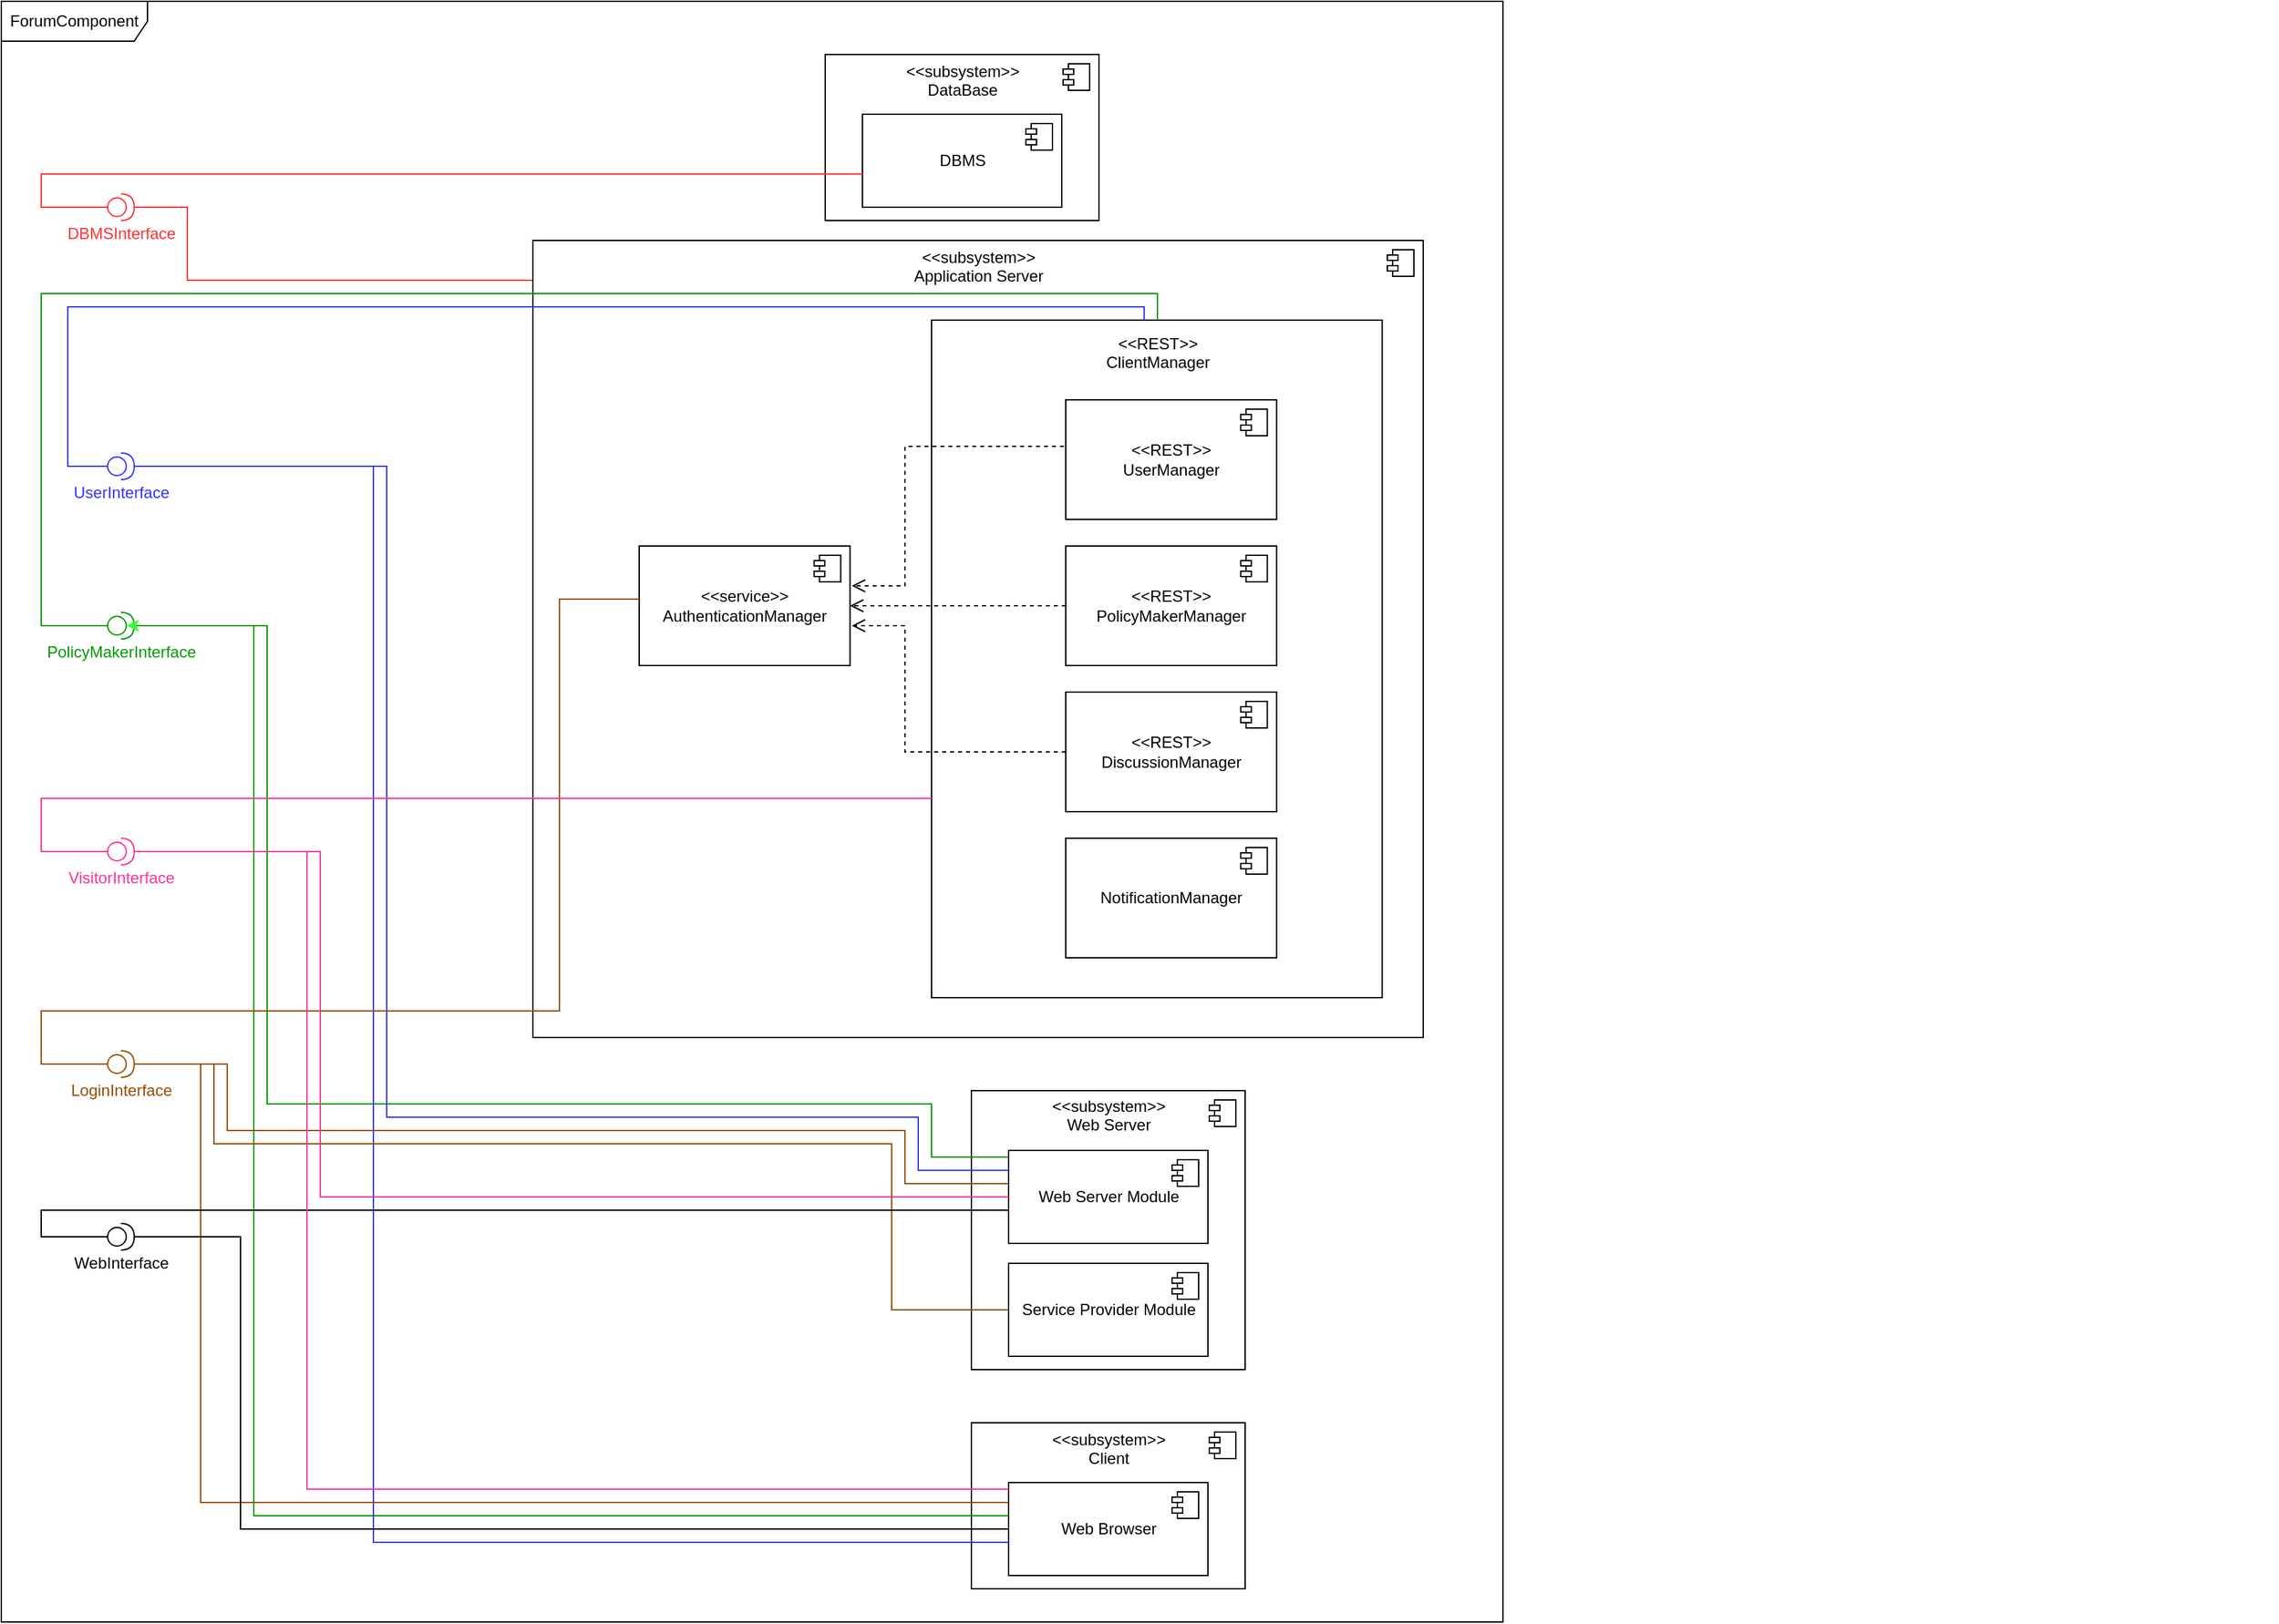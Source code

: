 <mxfile version="16.1.2" type="device" pages="2"><diagram id="n7J1HqllyMNtbrH2WwEy" name="ForumComponent"><mxGraphModel dx="1765" dy="865" grid="1" gridSize="10" guides="1" tooltips="1" connect="1" arrows="1" fold="1" page="1" pageScale="1" pageWidth="827" pageHeight="1169" math="0" shadow="0"><root><mxCell id="0"/><mxCell id="1" parent="0"/><mxCell id="y-_z0I4hw3SL3GFZ46ai-1" value="ForumComponent" style="shape=umlFrame;whiteSpace=wrap;html=1;width=110;height=30;" parent="1" vertex="1"><mxGeometry x="30" y="40" width="1130" height="1220" as="geometry"/></mxCell><mxCell id="TVRwEMfqCe3QFdq65Hbt-4" value="&lt;font color=&quot;#ff3333&quot;&gt;DBMSInterface&lt;/font&gt;" style="shape=providedRequiredInterface;html=1;verticalLabelPosition=bottom;sketch=0;strokeColor=#FF3333;" parent="1" vertex="1"><mxGeometry x="110" y="185" width="20" height="20" as="geometry"/></mxCell><mxCell id="TVRwEMfqCe3QFdq65Hbt-9" value="" style="group" parent="1" vertex="1" connectable="0"><mxGeometry x="650" y="80" width="206" height="125" as="geometry"/></mxCell><mxCell id="TVRwEMfqCe3QFdq65Hbt-5" value="&amp;lt;&amp;lt;subsystem&amp;gt;&amp;gt;&lt;br&gt;DataBase&lt;br&gt;&lt;br&gt;&lt;br&gt;&lt;br&gt;&lt;br&gt;&lt;br&gt;&lt;br&gt;" style="html=1;dropTarget=0;" parent="TVRwEMfqCe3QFdq65Hbt-9" vertex="1"><mxGeometry width="206" height="125" as="geometry"/></mxCell><mxCell id="TVRwEMfqCe3QFdq65Hbt-6" value="" style="shape=module;jettyWidth=8;jettyHeight=4;" parent="TVRwEMfqCe3QFdq65Hbt-5" vertex="1"><mxGeometry x="1" width="20" height="20" relative="1" as="geometry"><mxPoint x="-27" y="7" as="offset"/></mxGeometry></mxCell><mxCell id="TVRwEMfqCe3QFdq65Hbt-7" value="DBMS" style="html=1;dropTarget=0;" parent="TVRwEMfqCe3QFdq65Hbt-9" vertex="1"><mxGeometry x="28" y="45" width="150" height="70" as="geometry"/></mxCell><mxCell id="TVRwEMfqCe3QFdq65Hbt-8" value="" style="shape=module;jettyWidth=8;jettyHeight=4;" parent="TVRwEMfqCe3QFdq65Hbt-7" vertex="1"><mxGeometry x="1" width="20" height="20" relative="1" as="geometry"><mxPoint x="-27" y="7" as="offset"/></mxGeometry></mxCell><mxCell id="TVRwEMfqCe3QFdq65Hbt-10" value="&lt;font color=&quot;#3333ff&quot;&gt;UserInterface&lt;/font&gt;" style="shape=providedRequiredInterface;html=1;verticalLabelPosition=bottom;sketch=0;strokeColor=#3333FF;" parent="1" vertex="1"><mxGeometry x="110" y="380" width="20" height="20" as="geometry"/></mxCell><mxCell id="TVRwEMfqCe3QFdq65Hbt-11" value="&lt;font color=&quot;#009900&quot;&gt;PolicyMakerInterface&lt;/font&gt;" style="shape=providedRequiredInterface;html=1;verticalLabelPosition=bottom;sketch=0;strokeColor=#009900;" parent="1" vertex="1"><mxGeometry x="110" y="500" width="20" height="20" as="geometry"/></mxCell><mxCell id="TVRwEMfqCe3QFdq65Hbt-27" value="" style="group" parent="1" vertex="1" connectable="0"><mxGeometry x="760" y="1110" width="206" height="125" as="geometry"/></mxCell><mxCell id="TVRwEMfqCe3QFdq65Hbt-28" value="&amp;lt;&amp;lt;subsystem&amp;gt;&amp;gt;&lt;br&gt;Client&lt;br&gt;&lt;br&gt;&lt;br&gt;&lt;br&gt;&lt;br&gt;&lt;br&gt;&lt;br&gt;" style="html=1;dropTarget=0;" parent="TVRwEMfqCe3QFdq65Hbt-27" vertex="1"><mxGeometry width="206" height="125" as="geometry"/></mxCell><mxCell id="TVRwEMfqCe3QFdq65Hbt-29" value="" style="shape=module;jettyWidth=8;jettyHeight=4;" parent="TVRwEMfqCe3QFdq65Hbt-28" vertex="1"><mxGeometry x="1" width="20" height="20" relative="1" as="geometry"><mxPoint x="-27" y="7" as="offset"/></mxGeometry></mxCell><mxCell id="TVRwEMfqCe3QFdq65Hbt-30" value="Web Browser" style="html=1;dropTarget=0;" parent="TVRwEMfqCe3QFdq65Hbt-27" vertex="1"><mxGeometry x="28" y="45" width="150" height="70" as="geometry"/></mxCell><mxCell id="TVRwEMfqCe3QFdq65Hbt-31" value="" style="shape=module;jettyWidth=8;jettyHeight=4;" parent="TVRwEMfqCe3QFdq65Hbt-30" vertex="1"><mxGeometry x="1" width="20" height="20" relative="1" as="geometry"><mxPoint x="-27" y="7" as="offset"/></mxGeometry></mxCell><mxCell id="oSriMlxL2NVGAPyqtlw1-2" value="" style="group" parent="1" vertex="1" connectable="0"><mxGeometry x="760" y="860" width="206" height="210" as="geometry"/></mxCell><mxCell id="TVRwEMfqCe3QFdq65Hbt-21" value="&amp;lt;&amp;lt;subsystem&amp;gt;&amp;gt;&lt;br&gt;Web Server&lt;br&gt;&lt;br&gt;&lt;br&gt;&lt;br&gt;&lt;br&gt;&lt;br&gt;&lt;br&gt;&lt;br&gt;&lt;br&gt;&lt;br&gt;&lt;br&gt;&lt;br&gt;&lt;br&gt;" style="html=1;dropTarget=0;" parent="oSriMlxL2NVGAPyqtlw1-2" vertex="1"><mxGeometry width="206" height="210" as="geometry"/></mxCell><mxCell id="TVRwEMfqCe3QFdq65Hbt-22" value="" style="shape=module;jettyWidth=8;jettyHeight=4;" parent="TVRwEMfqCe3QFdq65Hbt-21" vertex="1"><mxGeometry x="1" width="20" height="20" relative="1" as="geometry"><mxPoint x="-27" y="7" as="offset"/></mxGeometry></mxCell><mxCell id="TVRwEMfqCe3QFdq65Hbt-23" value="Web Server Module" style="html=1;dropTarget=0;" parent="oSriMlxL2NVGAPyqtlw1-2" vertex="1"><mxGeometry x="28" y="45" width="150" height="70" as="geometry"/></mxCell><mxCell id="TVRwEMfqCe3QFdq65Hbt-24" value="" style="shape=module;jettyWidth=8;jettyHeight=4;" parent="TVRwEMfqCe3QFdq65Hbt-23" vertex="1"><mxGeometry x="1" width="20" height="20" relative="1" as="geometry"><mxPoint x="-27" y="7" as="offset"/></mxGeometry></mxCell><mxCell id="XHfIL3QEmj7B6I7YOVeC-13" value="Service Provider Module" style="html=1;dropTarget=0;" parent="oSriMlxL2NVGAPyqtlw1-2" vertex="1"><mxGeometry x="28" y="130" width="150" height="70" as="geometry"/></mxCell><mxCell id="XHfIL3QEmj7B6I7YOVeC-14" value="" style="shape=module;jettyWidth=8;jettyHeight=4;" parent="XHfIL3QEmj7B6I7YOVeC-13" vertex="1"><mxGeometry x="1" width="20" height="20" relative="1" as="geometry"><mxPoint x="-27" y="7" as="offset"/></mxGeometry></mxCell><mxCell id="oSriMlxL2NVGAPyqtlw1-15" value="" style="endArrow=none;html=1;edgeStyle=orthogonalEdgeStyle;rounded=0;exitX=0;exitY=0.5;exitDx=0;exitDy=0;exitPerimeter=0;strokeColor=#FF3333;" parent="1" source="TVRwEMfqCe3QFdq65Hbt-4" target="TVRwEMfqCe3QFdq65Hbt-7" edge="1"><mxGeometry relative="1" as="geometry"><mxPoint x="120" y="160" as="sourcePoint"/><mxPoint x="320" y="159.5" as="targetPoint"/><Array as="points"><mxPoint x="60" y="195"/><mxPoint x="60" y="170"/></Array></mxGeometry></mxCell><mxCell id="oSriMlxL2NVGAPyqtlw1-19" value="" style="endArrow=none;html=1;edgeStyle=orthogonalEdgeStyle;rounded=0;exitX=1;exitY=0.5;exitDx=0;exitDy=0;exitPerimeter=0;strokeColor=#FF3333;" parent="1" source="TVRwEMfqCe3QFdq65Hbt-4" target="TVRwEMfqCe3QFdq65Hbt-16" edge="1"><mxGeometry relative="1" as="geometry"><mxPoint x="120" y="200" as="sourcePoint"/><mxPoint x="798" y="180" as="targetPoint"/><Array as="points"><mxPoint x="170" y="195"/><mxPoint x="170" y="250"/></Array></mxGeometry></mxCell><mxCell id="oSriMlxL2NVGAPyqtlw1-12" value="" style="group" parent="1" vertex="1" connectable="0"><mxGeometry x="430" y="220" width="1312.685" height="611.5" as="geometry"/></mxCell><mxCell id="XHfIL3QEmj7B6I7YOVeC-20" value="" style="group" parent="oSriMlxL2NVGAPyqtlw1-12" vertex="1" connectable="0"><mxGeometry width="1312.685" height="611.5" as="geometry"/></mxCell><mxCell id="TVRwEMfqCe3QFdq65Hbt-16" value="&amp;lt;&amp;lt;subsystem&amp;gt;&amp;gt;&lt;br&gt;Application Server&lt;br&gt;&lt;br&gt;&lt;br&gt;&lt;br&gt;&lt;br&gt;&lt;br&gt;&lt;br&gt;&lt;br&gt;&lt;br&gt;&lt;br&gt;&lt;br&gt;&lt;br&gt;&lt;br&gt;&lt;br&gt;&lt;br&gt;&lt;br&gt;&lt;br&gt;&lt;br&gt;&lt;br&gt;&lt;br&gt;&lt;br&gt;&lt;br&gt;&lt;br&gt;&lt;br&gt;&lt;br&gt;&lt;br&gt;&lt;br&gt;&lt;br&gt;&lt;br&gt;&lt;br&gt;&lt;br&gt;&lt;br&gt;&lt;br&gt;&lt;br&gt;&lt;br&gt;&lt;br&gt;&lt;br&gt;&lt;br&gt;&lt;br&gt;&lt;br&gt;" style="html=1;dropTarget=0;" parent="XHfIL3QEmj7B6I7YOVeC-20" vertex="1"><mxGeometry width="670.0" height="600" as="geometry"/></mxCell><mxCell id="TVRwEMfqCe3QFdq65Hbt-17" value="" style="shape=module;jettyWidth=8;jettyHeight=4;" parent="TVRwEMfqCe3QFdq65Hbt-16" vertex="1"><mxGeometry x="1" width="20" height="20" relative="1" as="geometry"><mxPoint x="-27" y="7" as="offset"/></mxGeometry></mxCell><mxCell id="XHfIL3QEmj7B6I7YOVeC-1" value="&amp;lt;&amp;lt;REST&amp;gt;&amp;gt;&lt;br&gt;ClientManager&lt;br&gt;&lt;br&gt;&lt;br&gt;&lt;br&gt;&lt;br&gt;&lt;br&gt;&lt;br&gt;&lt;br&gt;&lt;br&gt;&lt;br&gt;&lt;br&gt;&lt;br&gt;&lt;br&gt;&lt;br&gt;&lt;br&gt;&lt;br&gt;&lt;br&gt;&lt;br&gt;&lt;br&gt;&lt;br&gt;&lt;br&gt;&lt;br&gt;&lt;br&gt;&lt;br&gt;&lt;br&gt;&lt;br&gt;&lt;br&gt;&lt;br&gt;&lt;br&gt;&lt;br&gt;&lt;br&gt;&lt;br&gt;&lt;br&gt;" style="html=1;dropTarget=0;container=0;" parent="XHfIL3QEmj7B6I7YOVeC-20" vertex="1"><mxGeometry x="300" y="60" width="339.14" height="510" as="geometry"/></mxCell><mxCell id="oSriMlxL2NVGAPyqtlw1-8" value="" style="html=1;verticalAlign=bottom;endArrow=open;dashed=1;endSize=8;rounded=0;exitX=0;exitY=0.5;exitDx=0;exitDy=0;" parent="XHfIL3QEmj7B6I7YOVeC-20" source="XHfIL3QEmj7B6I7YOVeC-5" target="oSriMlxL2NVGAPyqtlw1-82" edge="1"><mxGeometry relative="1" as="geometry"><mxPoint x="440" y="270" as="sourcePoint"/><mxPoint x="238.681" y="275" as="targetPoint"/></mxGeometry></mxCell><mxCell id="oSriMlxL2NVGAPyqtlw1-9" value="" style="html=1;verticalAlign=bottom;endArrow=open;dashed=1;endSize=8;rounded=0;" parent="XHfIL3QEmj7B6I7YOVeC-20" source="oSriMlxL2NVGAPyqtlw1-80" edge="1"><mxGeometry relative="1" as="geometry"><mxPoint x="401.001" y="385" as="sourcePoint"/><mxPoint x="240" y="290" as="targetPoint"/><Array as="points"><mxPoint x="280" y="385"/><mxPoint x="280" y="290"/><mxPoint x="260" y="290"/></Array></mxGeometry></mxCell><mxCell id="oSriMlxL2NVGAPyqtlw1-10" value="" style="html=1;verticalAlign=bottom;endArrow=open;dashed=1;endSize=8;rounded=0;" parent="XHfIL3QEmj7B6I7YOVeC-20" edge="1"><mxGeometry relative="1" as="geometry"><mxPoint x="441.671" y="155" as="sourcePoint"/><mxPoint x="240" y="260" as="targetPoint"/><Array as="points"><mxPoint x="280" y="155"/><mxPoint x="280" y="260"/></Array></mxGeometry></mxCell><mxCell id="XHfIL3QEmj7B6I7YOVeC-7" value="&amp;lt;&amp;lt;REST&amp;gt;&amp;gt;&lt;br&gt;UserManager" style="html=1;dropTarget=0;" parent="XHfIL3QEmj7B6I7YOVeC-20" vertex="1"><mxGeometry x="401.001" y="120" width="158.684" height="90" as="geometry"/></mxCell><mxCell id="XHfIL3QEmj7B6I7YOVeC-8" value="" style="shape=module;jettyWidth=8;jettyHeight=4;" parent="XHfIL3QEmj7B6I7YOVeC-7" vertex="1"><mxGeometry x="1" width="20" height="20" relative="1" as="geometry"><mxPoint x="-27" y="7" as="offset"/></mxGeometry></mxCell><mxCell id="XHfIL3QEmj7B6I7YOVeC-5" value="&amp;lt;&amp;lt;REST&amp;gt;&amp;gt;&lt;br&gt;PolicyMakerManager" style="html=1;dropTarget=0;" parent="XHfIL3QEmj7B6I7YOVeC-20" vertex="1"><mxGeometry x="401.001" y="230" width="158.684" height="90" as="geometry"/></mxCell><mxCell id="XHfIL3QEmj7B6I7YOVeC-6" value="" style="shape=module;jettyWidth=8;jettyHeight=4;" parent="XHfIL3QEmj7B6I7YOVeC-5" vertex="1"><mxGeometry x="1" width="20" height="20" relative="1" as="geometry"><mxPoint x="-27" y="7" as="offset"/></mxGeometry></mxCell><mxCell id="XHfIL3QEmj7B6I7YOVeC-11" value="NotificationManager" style="html=1;dropTarget=0;" parent="XHfIL3QEmj7B6I7YOVeC-20" vertex="1"><mxGeometry x="400.999" y="450.0" width="158.684" height="90" as="geometry"/></mxCell><mxCell id="XHfIL3QEmj7B6I7YOVeC-12" value="" style="shape=module;jettyWidth=8;jettyHeight=4;" parent="XHfIL3QEmj7B6I7YOVeC-11" vertex="1"><mxGeometry x="1" width="20" height="20" relative="1" as="geometry"><mxPoint x="-27" y="7" as="offset"/></mxGeometry></mxCell><mxCell id="oSriMlxL2NVGAPyqtlw1-80" value="&amp;lt;&amp;lt;REST&amp;gt;&amp;gt;&lt;br&gt;DiscussionManager" style="html=1;dropTarget=0;" parent="XHfIL3QEmj7B6I7YOVeC-20" vertex="1"><mxGeometry x="401.001" y="340" width="158.684" height="90" as="geometry"/></mxCell><mxCell id="oSriMlxL2NVGAPyqtlw1-81" value="" style="shape=module;jettyWidth=8;jettyHeight=4;" parent="oSriMlxL2NVGAPyqtlw1-80" vertex="1"><mxGeometry x="1" width="20" height="20" relative="1" as="geometry"><mxPoint x="-27" y="7" as="offset"/></mxGeometry></mxCell><mxCell id="oSriMlxL2NVGAPyqtlw1-82" value="&amp;lt;&amp;lt;service&amp;gt;&amp;gt;&lt;br&gt;AuthenticationManager" style="html=1;dropTarget=0;" parent="XHfIL3QEmj7B6I7YOVeC-20" vertex="1"><mxGeometry x="79.999" y="230" width="158.684" height="90" as="geometry"/></mxCell><mxCell id="oSriMlxL2NVGAPyqtlw1-83" value="" style="shape=module;jettyWidth=8;jettyHeight=4;" parent="oSriMlxL2NVGAPyqtlw1-82" vertex="1"><mxGeometry x="1" width="20" height="20" relative="1" as="geometry"><mxPoint x="-27" y="7" as="offset"/></mxGeometry></mxCell><mxCell id="oSriMlxL2NVGAPyqtlw1-87" value="" style="endArrow=none;html=1;edgeStyle=orthogonalEdgeStyle;rounded=0;exitX=0;exitY=0.5;exitDx=0;exitDy=0;exitPerimeter=0;strokeColor=#3333FF;" parent="1" source="TVRwEMfqCe3QFdq65Hbt-10" target="XHfIL3QEmj7B6I7YOVeC-1" edge="1"><mxGeometry relative="1" as="geometry"><mxPoint x="140" y="200" as="sourcePoint"/><mxPoint x="770" y="260" as="targetPoint"/><Array as="points"><mxPoint x="80" y="390"/><mxPoint x="80" y="270"/><mxPoint x="890" y="270"/></Array></mxGeometry></mxCell><mxCell id="oSriMlxL2NVGAPyqtlw1-88" value="" style="endArrow=none;html=1;edgeStyle=orthogonalEdgeStyle;rounded=0;exitX=0;exitY=0.5;exitDx=0;exitDy=0;exitPerimeter=0;strokeColor=#009900;" parent="1" source="TVRwEMfqCe3QFdq65Hbt-11" target="XHfIL3QEmj7B6I7YOVeC-1" edge="1"><mxGeometry relative="1" as="geometry"><mxPoint x="150" y="210" as="sourcePoint"/><mxPoint x="780" y="270" as="targetPoint"/><Array as="points"><mxPoint x="60" y="510"/><mxPoint x="60" y="260"/><mxPoint x="900" y="260"/></Array></mxGeometry></mxCell><mxCell id="oSriMlxL2NVGAPyqtlw1-89" value="" style="endArrow=none;html=1;edgeStyle=orthogonalEdgeStyle;rounded=0;exitX=1;exitY=0.5;exitDx=0;exitDy=0;exitPerimeter=0;strokeColor=#009900;" parent="1" source="TVRwEMfqCe3QFdq65Hbt-11" target="TVRwEMfqCe3QFdq65Hbt-30" edge="1"><mxGeometry relative="1" as="geometry"><mxPoint x="120" y="410" as="sourcePoint"/><mxPoint x="1230.074" y="300" as="targetPoint"/><Array as="points"><mxPoint x="220" y="510"/><mxPoint x="220" y="1180"/></Array></mxGeometry></mxCell><mxCell id="oSriMlxL2NVGAPyqtlw1-90" value="" style="endArrow=none;html=1;edgeStyle=orthogonalEdgeStyle;rounded=0;exitX=1;exitY=0.5;exitDx=0;exitDy=0;exitPerimeter=0;strokeColor=#009900;" parent="1" source="TVRwEMfqCe3QFdq65Hbt-11" edge="1" target="TVRwEMfqCe3QFdq65Hbt-23"><mxGeometry relative="1" as="geometry"><mxPoint x="130" y="420" as="sourcePoint"/><mxPoint x="788" y="910" as="targetPoint"/><Array as="points"><mxPoint x="230" y="510"/><mxPoint x="230" y="870"/><mxPoint x="730" y="870"/><mxPoint x="730" y="910"/></Array></mxGeometry></mxCell><mxCell id="oSriMlxL2NVGAPyqtlw1-92" value="&lt;font color=&quot;#994c00&quot;&gt;LoginInterface&lt;/font&gt;" style="shape=providedRequiredInterface;html=1;verticalLabelPosition=bottom;sketch=0;strokeColor=#994C00;" parent="1" vertex="1"><mxGeometry x="110" y="830" width="20" height="20" as="geometry"/></mxCell><mxCell id="oSriMlxL2NVGAPyqtlw1-93" value="WebInterface" style="shape=providedRequiredInterface;html=1;verticalLabelPosition=bottom;sketch=0;" parent="1" vertex="1"><mxGeometry x="110" y="960" width="20" height="20" as="geometry"/></mxCell><mxCell id="oSriMlxL2NVGAPyqtlw1-94" value="" style="endArrow=none;html=1;edgeStyle=orthogonalEdgeStyle;rounded=0;strokeColor=#3333FF;" parent="1" edge="1" target="TVRwEMfqCe3QFdq65Hbt-23"><mxGeometry relative="1" as="geometry"><mxPoint x="130" y="390" as="sourcePoint"/><mxPoint x="788" y="920" as="targetPoint"/><Array as="points"><mxPoint x="320" y="390"/><mxPoint x="320" y="880"/><mxPoint x="720" y="880"/><mxPoint x="720" y="920"/></Array></mxGeometry></mxCell><mxCell id="oSriMlxL2NVGAPyqtlw1-95" value="" style="endArrow=none;html=1;edgeStyle=orthogonalEdgeStyle;rounded=0;exitX=1;exitY=0.5;exitDx=0;exitDy=0;exitPerimeter=0;strokeColor=#3333FF;" parent="1" source="TVRwEMfqCe3QFdq65Hbt-10" edge="1" target="TVRwEMfqCe3QFdq65Hbt-30"><mxGeometry relative="1" as="geometry"><mxPoint x="150" y="530" as="sourcePoint"/><mxPoint x="788" y="1180" as="targetPoint"/><Array as="points"><mxPoint x="310" y="390"/><mxPoint x="310" y="1200"/></Array></mxGeometry></mxCell><mxCell id="oSriMlxL2NVGAPyqtlw1-96" value="" style="endArrow=none;html=1;edgeStyle=orthogonalEdgeStyle;rounded=0;exitX=0;exitY=0.5;exitDx=0;exitDy=0;exitPerimeter=0;strokeColor=#994C00;" parent="1" source="oSriMlxL2NVGAPyqtlw1-92" target="oSriMlxL2NVGAPyqtlw1-82" edge="1"><mxGeometry relative="1" as="geometry"><mxPoint x="140" y="400" as="sourcePoint"/><mxPoint x="798.0" y="1200" as="targetPoint"/><Array as="points"><mxPoint x="60" y="840"/><mxPoint x="60" y="800"/><mxPoint x="450" y="800"/><mxPoint x="450" y="490"/></Array></mxGeometry></mxCell><mxCell id="oSriMlxL2NVGAPyqtlw1-97" value="" style="endArrow=none;html=1;edgeStyle=orthogonalEdgeStyle;rounded=0;exitX=1;exitY=0.5;exitDx=0;exitDy=0;exitPerimeter=0;strokeColor=#994C00;" parent="1" source="oSriMlxL2NVGAPyqtlw1-92" target="XHfIL3QEmj7B6I7YOVeC-13" edge="1"><mxGeometry relative="1" as="geometry"><mxPoint x="120" y="850" as="sourcePoint"/><mxPoint x="849.999" y="515" as="targetPoint"/><Array as="points"><mxPoint x="190" y="840"/><mxPoint x="190" y="900"/><mxPoint x="700" y="900"/><mxPoint x="700" y="1025"/></Array></mxGeometry></mxCell><mxCell id="oSriMlxL2NVGAPyqtlw1-98" value="" style="endArrow=none;html=1;edgeStyle=orthogonalEdgeStyle;rounded=0;exitX=1;exitY=0.5;exitDx=0;exitDy=0;exitPerimeter=0;strokeColor=#994C00;" parent="1" source="oSriMlxL2NVGAPyqtlw1-92" target="TVRwEMfqCe3QFdq65Hbt-30" edge="1"><mxGeometry relative="1" as="geometry"><mxPoint x="140" y="850" as="sourcePoint"/><mxPoint x="790" y="1190" as="targetPoint"/><Array as="points"><mxPoint x="180" y="840"/><mxPoint x="180" y="1170"/></Array></mxGeometry></mxCell><mxCell id="oSriMlxL2NVGAPyqtlw1-99" value="" style="endArrow=none;html=1;edgeStyle=orthogonalEdgeStyle;rounded=0;exitX=1;exitY=0.5;exitDx=0;exitDy=0;exitPerimeter=0;strokeColor=#994C00;" parent="1" source="oSriMlxL2NVGAPyqtlw1-92" edge="1" target="TVRwEMfqCe3QFdq65Hbt-23"><mxGeometry relative="1" as="geometry"><mxPoint x="150" y="860" as="sourcePoint"/><mxPoint x="788" y="930" as="targetPoint"/><Array as="points"><mxPoint x="200" y="840"/><mxPoint x="200" y="890"/><mxPoint x="710" y="890"/><mxPoint x="710" y="930"/></Array></mxGeometry></mxCell><mxCell id="oSriMlxL2NVGAPyqtlw1-100" value="" style="endArrow=none;html=1;edgeStyle=orthogonalEdgeStyle;rounded=0;exitX=0;exitY=0.5;exitDx=0;exitDy=0;exitPerimeter=0;" parent="1" source="oSriMlxL2NVGAPyqtlw1-93" target="TVRwEMfqCe3QFdq65Hbt-23" edge="1"><mxGeometry relative="1" as="geometry"><mxPoint x="160" y="870" as="sourcePoint"/><mxPoint x="818.0" y="1055" as="targetPoint"/><Array as="points"><mxPoint x="60" y="970"/><mxPoint x="60" y="950"/></Array></mxGeometry></mxCell><mxCell id="oSriMlxL2NVGAPyqtlw1-101" value="" style="endArrow=none;html=1;edgeStyle=orthogonalEdgeStyle;rounded=0;exitX=1;exitY=0.5;exitDx=0;exitDy=0;exitPerimeter=0;" parent="1" source="oSriMlxL2NVGAPyqtlw1-93" edge="1" target="TVRwEMfqCe3QFdq65Hbt-30"><mxGeometry relative="1" as="geometry"><mxPoint x="170" y="880" as="sourcePoint"/><mxPoint x="788" y="1170" as="targetPoint"/><Array as="points"><mxPoint x="210" y="970"/><mxPoint x="210" y="1190"/></Array></mxGeometry></mxCell><mxCell id="-teFv9RVSXLoT_O4Qn-v-1" style="edgeStyle=orthogonalEdgeStyle;rounded=0;orthogonalLoop=1;jettySize=auto;html=1;exitX=1;exitY=0.5;exitDx=0;exitDy=0;exitPerimeter=0;entryX=0.726;entryY=0.495;entryDx=0;entryDy=0;entryPerimeter=0;fontColor=#009900;strokeColor=#33FF33;" parent="1" source="TVRwEMfqCe3QFdq65Hbt-11" target="TVRwEMfqCe3QFdq65Hbt-11" edge="1"><mxGeometry relative="1" as="geometry"/></mxCell><mxCell id="yArb9xot6nc2p3sNUClB-2" style="edgeStyle=orthogonalEdgeStyle;rounded=0;orthogonalLoop=1;jettySize=auto;html=1;exitX=0;exitY=0.5;exitDx=0;exitDy=0;exitPerimeter=0;fontColor=#994C00;strokeColor=#FF3399;endArrow=none;endFill=0;" edge="1" parent="1" source="yArb9xot6nc2p3sNUClB-1" target="XHfIL3QEmj7B6I7YOVeC-1"><mxGeometry relative="1" as="geometry"><Array as="points"><mxPoint x="60" y="680"/><mxPoint x="60" y="640"/></Array></mxGeometry></mxCell><mxCell id="yArb9xot6nc2p3sNUClB-4" style="edgeStyle=orthogonalEdgeStyle;rounded=0;orthogonalLoop=1;jettySize=auto;html=1;exitX=1;exitY=0.5;exitDx=0;exitDy=0;exitPerimeter=0;fontColor=#994C00;endArrow=none;endFill=0;strokeColor=#FF3399;" edge="1" parent="1" source="yArb9xot6nc2p3sNUClB-1" target="TVRwEMfqCe3QFdq65Hbt-30"><mxGeometry relative="1" as="geometry"><Array as="points"><mxPoint x="260" y="680"/><mxPoint x="260" y="1160"/></Array></mxGeometry></mxCell><mxCell id="yArb9xot6nc2p3sNUClB-5" style="edgeStyle=orthogonalEdgeStyle;rounded=0;orthogonalLoop=1;jettySize=auto;html=1;exitX=1;exitY=0.5;exitDx=0;exitDy=0;exitPerimeter=0;fontColor=#994C00;endArrow=none;endFill=0;strokeColor=#FF3399;" edge="1" parent="1" source="yArb9xot6nc2p3sNUClB-1" target="TVRwEMfqCe3QFdq65Hbt-23"><mxGeometry relative="1" as="geometry"><Array as="points"><mxPoint x="270" y="680"/><mxPoint x="270" y="940"/></Array></mxGeometry></mxCell><mxCell id="yArb9xot6nc2p3sNUClB-1" value="&lt;font color=&quot;#ff3399&quot;&gt;VisitorInterface&lt;/font&gt;" style="shape=providedRequiredInterface;html=1;verticalLabelPosition=bottom;sketch=0;strokeColor=#FF3399;" vertex="1" parent="1"><mxGeometry x="110" y="670" width="20" height="20" as="geometry"/></mxCell></root></mxGraphModel></diagram><diagram id="5bnEqsixBHA473nJDIq4" name="DataComponent"><mxGraphModel dx="1765" dy="865" grid="1" gridSize="10" guides="1" tooltips="1" connect="1" arrows="1" fold="1" page="1" pageScale="1" pageWidth="827" pageHeight="1169" math="0" shadow="0"><root><mxCell id="hoEK-J2n7lTSePWQgFgl-0"/><mxCell id="hoEK-J2n7lTSePWQgFgl-1" parent="hoEK-J2n7lTSePWQgFgl-0"/><mxCell id="r_wJelj2_mtiWH0fpC8L-1" value="DataComponent" style="shape=umlFrame;whiteSpace=wrap;html=1;width=110;height=30;" parent="hoEK-J2n7lTSePWQgFgl-1" vertex="1"><mxGeometry x="40" y="40" width="1180" height="1050" as="geometry"/></mxCell><mxCell id="r_wJelj2_mtiWH0fpC8L-18" value="" style="group" parent="hoEK-J2n7lTSePWQgFgl-1" vertex="1" connectable="0"><mxGeometry x="760" y="930" width="206" height="125" as="geometry"/></mxCell><mxCell id="r_wJelj2_mtiWH0fpC8L-19" value="&amp;lt;&amp;lt;subsystem&amp;gt;&amp;gt;&lt;br&gt;Client&lt;br&gt;&lt;br&gt;&lt;br&gt;&lt;br&gt;&lt;br&gt;&lt;br&gt;&lt;br&gt;" style="html=1;dropTarget=0;" parent="r_wJelj2_mtiWH0fpC8L-18" vertex="1"><mxGeometry width="206" height="125" as="geometry"/></mxCell><mxCell id="r_wJelj2_mtiWH0fpC8L-20" value="" style="shape=module;jettyWidth=8;jettyHeight=4;" parent="r_wJelj2_mtiWH0fpC8L-19" vertex="1"><mxGeometry x="1" width="20" height="20" relative="1" as="geometry"><mxPoint x="-27" y="7" as="offset"/></mxGeometry></mxCell><mxCell id="r_wJelj2_mtiWH0fpC8L-21" value="Web Browser" style="html=1;dropTarget=0;" parent="r_wJelj2_mtiWH0fpC8L-18" vertex="1"><mxGeometry x="28" y="45" width="150" height="70" as="geometry"/></mxCell><mxCell id="r_wJelj2_mtiWH0fpC8L-22" value="" style="shape=module;jettyWidth=8;jettyHeight=4;" parent="r_wJelj2_mtiWH0fpC8L-21" vertex="1"><mxGeometry x="1" width="20" height="20" relative="1" as="geometry"><mxPoint x="-27" y="7" as="offset"/></mxGeometry></mxCell><mxCell id="r_wJelj2_mtiWH0fpC8L-11" value="&amp;lt;&amp;lt;subsystem&amp;gt;&amp;gt;&lt;br&gt;Application Server&lt;br&gt;&lt;br&gt;&lt;br&gt;&lt;br&gt;&lt;br&gt;&lt;br&gt;&lt;br&gt;&lt;br&gt;&lt;br&gt;&lt;br&gt;&lt;br&gt;&lt;br&gt;&lt;br&gt;&lt;br&gt;&lt;br&gt;&lt;br&gt;&lt;br&gt;&lt;br&gt;&lt;br&gt;&lt;br&gt;&lt;br&gt;&lt;br&gt;&lt;br&gt;&lt;br&gt;" style="html=1;dropTarget=0;" parent="hoEK-J2n7lTSePWQgFgl-1" vertex="1"><mxGeometry x="670" y="220" width="500" height="390" as="geometry"/></mxCell><mxCell id="r_wJelj2_mtiWH0fpC8L-12" value="" style="shape=module;jettyWidth=8;jettyHeight=4;" parent="r_wJelj2_mtiWH0fpC8L-11" vertex="1"><mxGeometry x="1" width="20" height="20" relative="1" as="geometry"><mxPoint x="-27" y="7" as="offset"/></mxGeometry></mxCell><mxCell id="2fmRF9SvAnSTutmi7Tzm-1" value="&amp;lt;&amp;lt;REST&amp;gt;&amp;gt;&lt;br&gt;ClientManager&lt;br&gt;&lt;br&gt;&lt;br&gt;&lt;br&gt;&lt;br&gt;&lt;br&gt;&lt;br&gt;&lt;br&gt;&lt;br&gt;&lt;br&gt;&lt;br&gt;&lt;br&gt;&lt;br&gt;&lt;br&gt;&lt;br&gt;&lt;br&gt;&lt;br&gt;&lt;br&gt;&lt;br&gt;&lt;br&gt;&lt;br&gt;" style="html=1;dropTarget=0;" parent="hoEK-J2n7lTSePWQgFgl-1" vertex="1"><mxGeometry x="960" y="260" width="200" height="320" as="geometry"/></mxCell><mxCell id="2fmRF9SvAnSTutmi7Tzm-2" value="" style="shape=module;jettyWidth=8;jettyHeight=4;" parent="2fmRF9SvAnSTutmi7Tzm-1" vertex="1"><mxGeometry x="1" width="20" height="20" relative="1" as="geometry"><mxPoint x="-27" y="7" as="offset"/></mxGeometry></mxCell><mxCell id="7PRA0NnjW8LskuAm9m6I-2" value="" style="group" parent="hoEK-J2n7lTSePWQgFgl-1" vertex="1" connectable="0"><mxGeometry x="760" y="700" width="206" height="200" as="geometry"/></mxCell><mxCell id="r_wJelj2_mtiWH0fpC8L-14" value="&amp;lt;&amp;lt;subsystem&amp;gt;&amp;gt;&lt;br&gt;Web Server&lt;br&gt;&lt;br&gt;&lt;br&gt;&lt;br&gt;&lt;br&gt;&lt;br&gt;&lt;br&gt;&lt;br&gt;&lt;br&gt;&lt;br&gt;&lt;br&gt;&lt;br&gt;" style="html=1;dropTarget=0;" parent="7PRA0NnjW8LskuAm9m6I-2" vertex="1"><mxGeometry width="206" height="200" as="geometry"/></mxCell><mxCell id="r_wJelj2_mtiWH0fpC8L-15" value="" style="shape=module;jettyWidth=8;jettyHeight=4;" parent="r_wJelj2_mtiWH0fpC8L-14" vertex="1"><mxGeometry x="1" width="20" height="20" relative="1" as="geometry"><mxPoint x="-27" y="7" as="offset"/></mxGeometry></mxCell><mxCell id="r_wJelj2_mtiWH0fpC8L-16" value="Web Server &lt;br&gt;Module" style="html=1;dropTarget=0;" parent="7PRA0NnjW8LskuAm9m6I-2" vertex="1"><mxGeometry x="28" y="45" width="150" height="55" as="geometry"/></mxCell><mxCell id="r_wJelj2_mtiWH0fpC8L-17" value="" style="shape=module;jettyWidth=8;jettyHeight=4;" parent="r_wJelj2_mtiWH0fpC8L-16" vertex="1"><mxGeometry x="1" width="20" height="20" relative="1" as="geometry"><mxPoint x="-27" y="7" as="offset"/></mxGeometry></mxCell><mxCell id="7PRA0NnjW8LskuAm9m6I-0" value="Service Provider &lt;br&gt;Module" style="html=1;dropTarget=0;" parent="7PRA0NnjW8LskuAm9m6I-2" vertex="1"><mxGeometry x="28" y="120" width="150" height="60" as="geometry"/></mxCell><mxCell id="7PRA0NnjW8LskuAm9m6I-1" value="" style="shape=module;jettyWidth=8;jettyHeight=4;" parent="7PRA0NnjW8LskuAm9m6I-0" vertex="1"><mxGeometry x="1" width="20" height="20" relative="1" as="geometry"><mxPoint x="-27" y="7" as="offset"/></mxGeometry></mxCell><mxCell id="k_VYi8x9EWsbZcRCSiwK-13" style="edgeStyle=orthogonalEdgeStyle;rounded=0;orthogonalLoop=1;jettySize=auto;html=1;exitX=1;exitY=0.5;exitDx=0;exitDy=0;exitPerimeter=0;endArrow=none;endFill=0;strokeColor=#FF3333;" parent="hoEK-J2n7lTSePWQgFgl-1" source="r_wJelj2_mtiWH0fpC8L-2" target="r_wJelj2_mtiWH0fpC8L-11" edge="1"><mxGeometry relative="1" as="geometry"><Array as="points"><mxPoint x="200" y="160"/><mxPoint x="200" y="250"/></Array></mxGeometry></mxCell><mxCell id="r_wJelj2_mtiWH0fpC8L-2" value="&lt;font color=&quot;#ff3333&quot;&gt;DBMSInterface&lt;/font&gt;" style="shape=providedRequiredInterface;html=1;verticalLabelPosition=bottom;sketch=0;strokeColor=#FF3333;" parent="hoEK-J2n7lTSePWQgFgl-1" vertex="1"><mxGeometry x="110" y="150" width="20" height="20" as="geometry"/></mxCell><mxCell id="r_wJelj2_mtiWH0fpC8L-3" value="" style="group" parent="hoEK-J2n7lTSePWQgFgl-1" vertex="1" connectable="0"><mxGeometry x="460" y="80" width="206" height="125" as="geometry"/></mxCell><mxCell id="r_wJelj2_mtiWH0fpC8L-4" value="&amp;lt;&amp;lt;subsystem&amp;gt;&amp;gt;&lt;br&gt;DataBase&lt;br&gt;&lt;br&gt;&lt;br&gt;&lt;br&gt;&lt;br&gt;&lt;br&gt;&lt;br&gt;" style="html=1;dropTarget=0;" parent="r_wJelj2_mtiWH0fpC8L-3" vertex="1"><mxGeometry width="206" height="125" as="geometry"/></mxCell><mxCell id="r_wJelj2_mtiWH0fpC8L-5" value="" style="shape=module;jettyWidth=8;jettyHeight=4;" parent="r_wJelj2_mtiWH0fpC8L-4" vertex="1"><mxGeometry x="1" width="20" height="20" relative="1" as="geometry"><mxPoint x="-27" y="7" as="offset"/></mxGeometry></mxCell><mxCell id="r_wJelj2_mtiWH0fpC8L-6" value="DBMS" style="html=1;dropTarget=0;" parent="r_wJelj2_mtiWH0fpC8L-3" vertex="1"><mxGeometry x="28" y="45" width="150" height="70" as="geometry"/></mxCell><mxCell id="r_wJelj2_mtiWH0fpC8L-7" value="" style="shape=module;jettyWidth=8;jettyHeight=4;" parent="r_wJelj2_mtiWH0fpC8L-6" vertex="1"><mxGeometry x="1" width="20" height="20" relative="1" as="geometry"><mxPoint x="-27" y="7" as="offset"/></mxGeometry></mxCell><mxCell id="FObTcRUKb_tLn9jqNNxM-7" style="edgeStyle=orthogonalEdgeStyle;rounded=0;orthogonalLoop=1;jettySize=auto;html=1;exitX=0;exitY=0.5;exitDx=0;exitDy=0;exitPerimeter=0;endArrow=none;endFill=0;strokeColor=#3333FF;" parent="hoEK-J2n7lTSePWQgFgl-1" source="r_wJelj2_mtiWH0fpC8L-8" target="2fmRF9SvAnSTutmi7Tzm-1" edge="1"><mxGeometry relative="1" as="geometry"><Array as="points"><mxPoint x="50" y="550"/><mxPoint x="50" y="290"/></Array></mxGeometry></mxCell><mxCell id="ZyVrMtAC2zD7aWmPcBhn-2" style="edgeStyle=orthogonalEdgeStyle;rounded=0;orthogonalLoop=1;jettySize=auto;html=1;exitX=1;exitY=0.5;exitDx=0;exitDy=0;exitPerimeter=0;endArrow=none;endFill=0;strokeColor=#3333FF;" parent="hoEK-J2n7lTSePWQgFgl-1" source="r_wJelj2_mtiWH0fpC8L-8" edge="1"><mxGeometry relative="1" as="geometry"><mxPoint x="788" y="750" as="targetPoint"/><Array as="points"><mxPoint x="260" y="550"/><mxPoint x="260" y="750"/></Array></mxGeometry></mxCell><mxCell id="ZyVrMtAC2zD7aWmPcBhn-3" style="edgeStyle=orthogonalEdgeStyle;rounded=0;orthogonalLoop=1;jettySize=auto;html=1;exitX=1;exitY=0.5;exitDx=0;exitDy=0;exitPerimeter=0;entryX=0;entryY=0;entryDx=0;entryDy=0;endArrow=none;endFill=0;strokeColor=#3333FF;" parent="hoEK-J2n7lTSePWQgFgl-1" source="r_wJelj2_mtiWH0fpC8L-8" target="r_wJelj2_mtiWH0fpC8L-21" edge="1"><mxGeometry relative="1" as="geometry"><Array as="points"><mxPoint x="260" y="550"/><mxPoint x="260" y="980"/><mxPoint x="788" y="980"/></Array></mxGeometry></mxCell><mxCell id="r_wJelj2_mtiWH0fpC8L-8" value="&lt;font color=&quot;#3333ff&quot;&gt;AdministratorInterface&lt;/font&gt;" style="shape=providedRequiredInterface;html=1;verticalLabelPosition=bottom;sketch=0;strokeColor=#3333FF;" parent="hoEK-J2n7lTSePWQgFgl-1" vertex="1"><mxGeometry x="110" y="540" width="20" height="20" as="geometry"/></mxCell><mxCell id="FObTcRUKb_tLn9jqNNxM-9" style="edgeStyle=orthogonalEdgeStyle;rounded=0;orthogonalLoop=1;jettySize=auto;html=1;exitX=0;exitY=0.5;exitDx=0;exitDy=0;exitPerimeter=0;endArrow=none;endFill=0;strokeColor=#009900;" parent="hoEK-J2n7lTSePWQgFgl-1" source="r_wJelj2_mtiWH0fpC8L-9" target="2fmRF9SvAnSTutmi7Tzm-1" edge="1"><mxGeometry relative="1" as="geometry"><Array as="points"><mxPoint x="80" y="340"/><mxPoint x="80" y="310"/></Array></mxGeometry></mxCell><mxCell id="ZyVrMtAC2zD7aWmPcBhn-0" style="edgeStyle=orthogonalEdgeStyle;rounded=0;orthogonalLoop=1;jettySize=auto;html=1;exitX=1;exitY=0.5;exitDx=0;exitDy=0;exitPerimeter=0;endArrow=none;endFill=0;strokeColor=#009900;" parent="hoEK-J2n7lTSePWQgFgl-1" source="r_wJelj2_mtiWH0fpC8L-9" edge="1"><mxGeometry relative="1" as="geometry"><Array as="points"><mxPoint x="220" y="340"/><mxPoint x="220" y="780"/><mxPoint x="788" y="780"/></Array><mxPoint x="788" y="780" as="targetPoint"/></mxGeometry></mxCell><mxCell id="ZyVrMtAC2zD7aWmPcBhn-1" style="edgeStyle=orthogonalEdgeStyle;rounded=0;orthogonalLoop=1;jettySize=auto;html=1;exitX=1;exitY=0.5;exitDx=0;exitDy=0;exitPerimeter=0;entryX=0;entryY=0.75;entryDx=0;entryDy=0;endArrow=none;endFill=0;strokeColor=#009900;" parent="hoEK-J2n7lTSePWQgFgl-1" source="r_wJelj2_mtiWH0fpC8L-9" target="r_wJelj2_mtiWH0fpC8L-21" edge="1"><mxGeometry relative="1" as="geometry"><Array as="points"><mxPoint x="220" y="340"/><mxPoint x="220" y="1028"/></Array></mxGeometry></mxCell><mxCell id="r_wJelj2_mtiWH0fpC8L-9" value="&lt;font color=&quot;#009900&quot;&gt;PolicyMakerInterface&lt;/font&gt;" style="shape=providedRequiredInterface;html=1;verticalLabelPosition=bottom;sketch=0;strokeColor=#009900;" parent="hoEK-J2n7lTSePWQgFgl-1" vertex="1"><mxGeometry x="110" y="330" width="20" height="20" as="geometry"/></mxCell><mxCell id="p1HbOUECiF78tZ7F1K1t-1" style="edgeStyle=orthogonalEdgeStyle;rounded=0;orthogonalLoop=1;jettySize=auto;html=1;exitX=1;exitY=0.5;exitDx=0;exitDy=0;exitPerimeter=0;endArrow=none;endFill=0;strokeColor=#F5C000;" parent="hoEK-J2n7lTSePWQgFgl-1" source="r_wJelj2_mtiWH0fpC8L-10" edge="1"><mxGeometry relative="1" as="geometry"><Array as="points"><mxPoint x="640" y="710"/><mxPoint x="640" y="770"/><mxPoint x="788" y="770"/></Array><mxPoint x="788" y="770" as="targetPoint"/></mxGeometry></mxCell><mxCell id="p1HbOUECiF78tZ7F1K1t-2" style="edgeStyle=orthogonalEdgeStyle;rounded=0;orthogonalLoop=1;jettySize=auto;html=1;exitX=1;exitY=0.5;exitDx=0;exitDy=0;exitPerimeter=0;entryX=0;entryY=0.5;entryDx=0;entryDy=0;endArrow=none;endFill=0;strokeColor=#F5C000;" parent="hoEK-J2n7lTSePWQgFgl-1" source="r_wJelj2_mtiWH0fpC8L-10" target="7PRA0NnjW8LskuAm9m6I-0" edge="1"><mxGeometry relative="1" as="geometry"><Array as="points"><mxPoint x="640" y="710"/><mxPoint x="640" y="850"/></Array></mxGeometry></mxCell><mxCell id="p1HbOUECiF78tZ7F1K1t-3" style="edgeStyle=orthogonalEdgeStyle;rounded=0;orthogonalLoop=1;jettySize=auto;html=1;exitX=1;exitY=0.5;exitDx=0;exitDy=0;exitPerimeter=0;entryX=0;entryY=0.5;entryDx=0;entryDy=0;endArrow=none;endFill=0;strokeColor=#F5C000;" parent="hoEK-J2n7lTSePWQgFgl-1" source="r_wJelj2_mtiWH0fpC8L-10" target="r_wJelj2_mtiWH0fpC8L-21" edge="1"><mxGeometry relative="1" as="geometry"><Array as="points"><mxPoint x="640" y="710"/><mxPoint x="640" y="1010"/></Array></mxGeometry></mxCell><mxCell id="r_wJelj2_mtiWH0fpC8L-10" value="&lt;font color=&quot;#f5c000&quot;&gt;LoginInterface&lt;/font&gt;" style="shape=providedRequiredInterface;html=1;verticalLabelPosition=bottom;sketch=0;strokeColor=#F5C000;" parent="hoEK-J2n7lTSePWQgFgl-1" vertex="1"><mxGeometry x="110" y="700" width="20" height="20" as="geometry"/></mxCell><mxCell id="FObTcRUKb_tLn9jqNNxM-1" style="edgeStyle=orthogonalEdgeStyle;rounded=0;orthogonalLoop=1;jettySize=auto;html=1;exitX=0;exitY=0.5;exitDx=0;exitDy=0;exitPerimeter=0;entryX=0;entryY=0.25;entryDx=0;entryDy=0;endArrow=none;endFill=0;" parent="hoEK-J2n7lTSePWQgFgl-1" source="r_wJelj2_mtiWH0fpC8L-23" target="r_wJelj2_mtiWH0fpC8L-16" edge="1"><mxGeometry relative="1" as="geometry"><Array as="points"><mxPoint x="80" y="850"/><mxPoint x="80" y="820"/><mxPoint x="510" y="820"/><mxPoint x="510" y="759"/></Array></mxGeometry></mxCell><mxCell id="FObTcRUKb_tLn9jqNNxM-2" style="edgeStyle=orthogonalEdgeStyle;rounded=0;orthogonalLoop=1;jettySize=auto;html=1;exitX=1;exitY=0.5;exitDx=0;exitDy=0;exitPerimeter=0;entryX=0;entryY=0.25;entryDx=0;entryDy=0;endArrow=none;endFill=0;" parent="hoEK-J2n7lTSePWQgFgl-1" source="r_wJelj2_mtiWH0fpC8L-23" target="r_wJelj2_mtiWH0fpC8L-21" edge="1"><mxGeometry relative="1" as="geometry"><Array as="points"><mxPoint x="590" y="850"/><mxPoint x="590" y="993"/></Array></mxGeometry></mxCell><mxCell id="r_wJelj2_mtiWH0fpC8L-23" value="WebInterface" style="shape=providedRequiredInterface;html=1;verticalLabelPosition=bottom;sketch=0;" parent="hoEK-J2n7lTSePWQgFgl-1" vertex="1"><mxGeometry x="110" y="840" width="20" height="20" as="geometry"/></mxCell><mxCell id="FObTcRUKb_tLn9jqNNxM-17" style="edgeStyle=orthogonalEdgeStyle;rounded=0;orthogonalLoop=1;jettySize=auto;html=1;exitX=0;exitY=0.5;exitDx=0;exitDy=0;endArrow=classicThin;endFill=1;dashed=1;" parent="hoEK-J2n7lTSePWQgFgl-1" source="k_VYi8x9EWsbZcRCSiwK-0" target="k_VYi8x9EWsbZcRCSiwK-6" edge="1"><mxGeometry relative="1" as="geometry"><Array as="points"><mxPoint x="930" y="330"/><mxPoint x="930" y="360"/></Array></mxGeometry></mxCell><mxCell id="k_VYi8x9EWsbZcRCSiwK-0" value="&amp;lt;&amp;lt;REST&amp;gt;&amp;gt;&lt;br&gt;PolicyMakerManager" style="html=1;dropTarget=0;" parent="hoEK-J2n7lTSePWQgFgl-1" vertex="1"><mxGeometry x="970" y="300" width="180" height="60" as="geometry"/></mxCell><mxCell id="k_VYi8x9EWsbZcRCSiwK-1" value="" style="shape=module;jettyWidth=8;jettyHeight=4;" parent="k_VYi8x9EWsbZcRCSiwK-0" vertex="1"><mxGeometry x="1" width="20" height="20" relative="1" as="geometry"><mxPoint x="-27" y="7" as="offset"/></mxGeometry></mxCell><mxCell id="FObTcRUKb_tLn9jqNNxM-18" style="edgeStyle=orthogonalEdgeStyle;rounded=0;orthogonalLoop=1;jettySize=auto;html=1;exitX=0;exitY=0.5;exitDx=0;exitDy=0;dashed=1;endArrow=classicThin;endFill=1;" parent="hoEK-J2n7lTSePWQgFgl-1" source="k_VYi8x9EWsbZcRCSiwK-2" target="k_VYi8x9EWsbZcRCSiwK-6" edge="1"><mxGeometry relative="1" as="geometry"><Array as="points"><mxPoint x="930" y="400"/><mxPoint x="930" y="380"/></Array></mxGeometry></mxCell><mxCell id="k_VYi8x9EWsbZcRCSiwK-2" value="&amp;lt;&amp;lt;REST&amp;gt;&amp;gt;&lt;br&gt;AdministratorManager" style="html=1;dropTarget=0;" parent="hoEK-J2n7lTSePWQgFgl-1" vertex="1"><mxGeometry x="970" y="370" width="180" height="60" as="geometry"/></mxCell><mxCell id="k_VYi8x9EWsbZcRCSiwK-3" value="" style="shape=module;jettyWidth=8;jettyHeight=4;" parent="k_VYi8x9EWsbZcRCSiwK-2" vertex="1"><mxGeometry x="1" width="20" height="20" relative="1" as="geometry"><mxPoint x="-27" y="7" as="offset"/></mxGeometry></mxCell><mxCell id="k_VYi8x9EWsbZcRCSiwK-4" value="&amp;lt;&amp;lt;REST&amp;gt;&amp;gt;&lt;br&gt;DataManager" style="html=1;dropTarget=0;" parent="hoEK-J2n7lTSePWQgFgl-1" vertex="1"><mxGeometry x="970" y="440" width="180" height="60" as="geometry"/></mxCell><mxCell id="k_VYi8x9EWsbZcRCSiwK-5" value="" style="shape=module;jettyWidth=8;jettyHeight=4;" parent="k_VYi8x9EWsbZcRCSiwK-4" vertex="1"><mxGeometry x="1" width="20" height="20" relative="1" as="geometry"><mxPoint x="-27" y="7" as="offset"/></mxGeometry></mxCell><mxCell id="k_VYi8x9EWsbZcRCSiwK-14" style="edgeStyle=orthogonalEdgeStyle;rounded=0;orthogonalLoop=1;jettySize=auto;html=1;entryX=0;entryY=0.5;entryDx=0;entryDy=0;entryPerimeter=0;endArrow=none;endFill=0;strokeColor=#F5C000;" parent="hoEK-J2n7lTSePWQgFgl-1" source="k_VYi8x9EWsbZcRCSiwK-6" target="r_wJelj2_mtiWH0fpC8L-10" edge="1"><mxGeometry relative="1" as="geometry"><Array as="points"><mxPoint x="640" y="370"/><mxPoint x="640" y="680"/><mxPoint x="80" y="680"/><mxPoint x="80" y="710"/></Array></mxGeometry></mxCell><mxCell id="k_VYi8x9EWsbZcRCSiwK-6" value="&amp;lt;&amp;lt;service&amp;gt;&amp;gt;&lt;br&gt;AuthenticationManager" style="html=1;dropTarget=0;" parent="hoEK-J2n7lTSePWQgFgl-1" vertex="1"><mxGeometry x="710" y="340" width="180" height="65" as="geometry"/></mxCell><mxCell id="k_VYi8x9EWsbZcRCSiwK-7" value="" style="shape=module;jettyWidth=8;jettyHeight=4;" parent="k_VYi8x9EWsbZcRCSiwK-6" vertex="1"><mxGeometry x="1" width="20" height="20" relative="1" as="geometry"><mxPoint x="-27" y="7" as="offset"/></mxGeometry></mxCell><mxCell id="k_VYi8x9EWsbZcRCSiwK-8" value="&amp;lt;&amp;lt;service&amp;gt;&amp;gt;&lt;br&gt;DownloaderManager" style="html=1;dropTarget=0;" parent="hoEK-J2n7lTSePWQgFgl-1" vertex="1"><mxGeometry x="710" y="480" width="180" height="60" as="geometry"/></mxCell><mxCell id="k_VYi8x9EWsbZcRCSiwK-9" value="" style="shape=module;jettyWidth=8;jettyHeight=4;" parent="k_VYi8x9EWsbZcRCSiwK-8" vertex="1"><mxGeometry x="1" width="20" height="20" relative="1" as="geometry"><mxPoint x="-27" y="7" as="offset"/></mxGeometry></mxCell><mxCell id="k_VYi8x9EWsbZcRCSiwK-10" value="&amp;lt;&amp;lt;REST&amp;gt;&amp;gt;&lt;br&gt;DevianceManager" style="html=1;dropTarget=0;" parent="hoEK-J2n7lTSePWQgFgl-1" vertex="1"><mxGeometry x="970" y="510" width="180" height="60" as="geometry"/></mxCell><mxCell id="k_VYi8x9EWsbZcRCSiwK-11" value="" style="shape=module;jettyWidth=8;jettyHeight=4;" parent="k_VYi8x9EWsbZcRCSiwK-10" vertex="1"><mxGeometry x="1" width="20" height="20" relative="1" as="geometry"><mxPoint x="-27" y="7" as="offset"/></mxGeometry></mxCell><mxCell id="k_VYi8x9EWsbZcRCSiwK-12" style="edgeStyle=orthogonalEdgeStyle;rounded=0;orthogonalLoop=1;jettySize=auto;html=1;entryX=0;entryY=0.5;entryDx=0;entryDy=0;entryPerimeter=0;endArrow=none;endFill=0;strokeColor=#FF3333;" parent="hoEK-J2n7lTSePWQgFgl-1" source="r_wJelj2_mtiWH0fpC8L-4" target="r_wJelj2_mtiWH0fpC8L-2" edge="1"><mxGeometry relative="1" as="geometry"><Array as="points"><mxPoint x="80" y="111"/><mxPoint x="80" y="160"/></Array></mxGeometry></mxCell><mxCell id="FObTcRUKb_tLn9jqNNxM-14" style="edgeStyle=orthogonalEdgeStyle;rounded=0;orthogonalLoop=1;jettySize=auto;html=1;exitX=0;exitY=0.5;exitDx=0;exitDy=0;exitPerimeter=0;endArrow=none;endFill=0;strokeColor=#FF3399;" parent="hoEK-J2n7lTSePWQgFgl-1" source="FObTcRUKb_tLn9jqNNxM-13" target="2fmRF9SvAnSTutmi7Tzm-1" edge="1"><mxGeometry relative="1" as="geometry"><Array as="points"><mxPoint x="60" y="440"/><mxPoint x="60" y="300"/></Array></mxGeometry></mxCell><mxCell id="FObTcRUKb_tLn9jqNNxM-13" value="&lt;font color=&quot;#ff3399&quot;&gt;VisitorInterface&lt;/font&gt;" style="shape=providedRequiredInterface;html=1;verticalLabelPosition=bottom;sketch=0;strokeColor=#FF3399;" parent="hoEK-J2n7lTSePWQgFgl-1" vertex="1"><mxGeometry x="110" y="430" width="20" height="20" as="geometry"/></mxCell><mxCell id="QufspCBedD-7AIGq1YDR-0" style="edgeStyle=orthogonalEdgeStyle;rounded=0;orthogonalLoop=1;jettySize=auto;html=1;exitX=1;exitY=0.5;exitDx=0;exitDy=0;exitPerimeter=0;endArrow=none;endFill=0;strokeColor=#FF3399;" parent="hoEK-J2n7lTSePWQgFgl-1" source="FObTcRUKb_tLn9jqNNxM-13" target="r_wJelj2_mtiWH0fpC8L-21" edge="1"><mxGeometry relative="1" as="geometry"><Array as="points"><mxPoint x="190" y="440"/><mxPoint x="190" y="1040"/></Array><mxPoint x="140" y="450" as="sourcePoint"/><mxPoint x="970" y="360" as="targetPoint"/></mxGeometry></mxCell><mxCell id="QufspCBedD-7AIGq1YDR-3" style="edgeStyle=orthogonalEdgeStyle;rounded=0;orthogonalLoop=1;jettySize=auto;html=1;exitX=1;exitY=0.5;exitDx=0;exitDy=0;exitPerimeter=0;endArrow=none;endFill=0;strokeColor=#FF3399;" parent="hoEK-J2n7lTSePWQgFgl-1" source="FObTcRUKb_tLn9jqNNxM-13" target="r_wJelj2_mtiWH0fpC8L-16" edge="1"><mxGeometry relative="1" as="geometry"><Array as="points"><mxPoint x="190" y="440"/><mxPoint x="190" y="790"/></Array><mxPoint x="140" y="450" as="sourcePoint"/><mxPoint x="798" y="1050" as="targetPoint"/></mxGeometry></mxCell><mxCell id="g5yPya20ANpPaHziVvZO-1" style="edgeStyle=orthogonalEdgeStyle;rounded=0;orthogonalLoop=1;jettySize=auto;html=1;dashed=1;endArrow=classicThin;endFill=1;" edge="1" parent="hoEK-J2n7lTSePWQgFgl-1" source="k_VYi8x9EWsbZcRCSiwK-4" target="k_VYi8x9EWsbZcRCSiwK-8"><mxGeometry relative="1" as="geometry"><Array as="points"><mxPoint x="920" y="470"/><mxPoint x="920" y="500"/></Array><mxPoint x="980" y="410" as="sourcePoint"/><mxPoint x="900" y="398.75" as="targetPoint"/></mxGeometry></mxCell></root></mxGraphModel></diagram></mxfile>